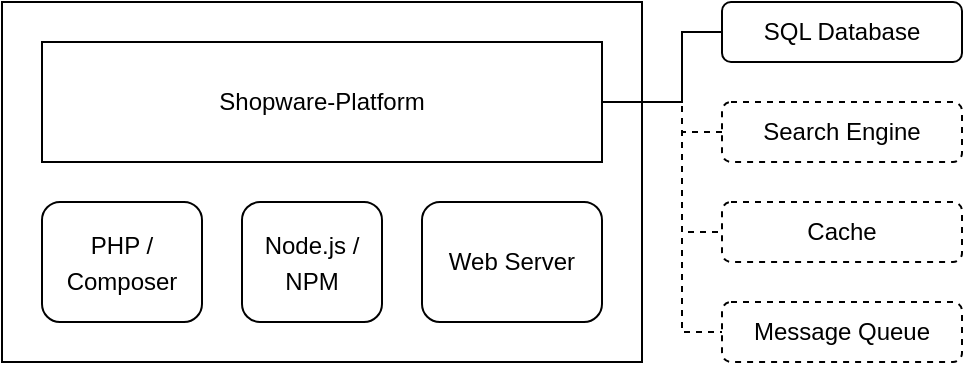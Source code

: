 <mxfile version="21.6.8" type="device">
  <diagram name="Page-1" id="yAjNQ9E4actKaoWwqaCw">
    <mxGraphModel dx="954" dy="589" grid="1" gridSize="10" guides="1" tooltips="1" connect="1" arrows="1" fold="1" page="1" pageScale="1" pageWidth="850" pageHeight="1100" math="0" shadow="0">
      <root>
        <mxCell id="0" />
        <mxCell id="1" parent="0" />
        <mxCell id="AI_7H1k_A0fMzw3C3uXc-13" value="" style="rounded=0;whiteSpace=wrap;html=1;fillColor=none;" parent="1" vertex="1">
          <mxGeometry x="40" y="20" width="320" height="180" as="geometry" />
        </mxCell>
        <mxCell id="AI_7H1k_A0fMzw3C3uXc-1" value="&lt;p style=&quot;line-height: 120%;&quot;&gt;&lt;/p&gt;&lt;div style=&quot;line-height: 150%;&quot;&gt;PHP /&lt;br&gt;&lt;/div&gt;&lt;div style=&quot;line-height: 150%;&quot;&gt;Composer&lt;br&gt;&lt;/div&gt;&lt;p style=&quot;line-height: 150%;&quot;&gt;&lt;/p&gt;" style="rounded=1;whiteSpace=wrap;html=1;" parent="1" vertex="1">
          <mxGeometry x="60" y="120" width="80" height="60" as="geometry" />
        </mxCell>
        <mxCell id="AI_7H1k_A0fMzw3C3uXc-2" value="SQL Database" style="rounded=1;whiteSpace=wrap;html=1;" parent="1" vertex="1">
          <mxGeometry x="400" y="20" width="120" height="30" as="geometry" />
        </mxCell>
        <mxCell id="AI_7H1k_A0fMzw3C3uXc-3" value="&lt;p style=&quot;line-height: 150%;&quot;&gt;Node.js /&lt;br&gt;NPM&lt;/p&gt;" style="rounded=1;whiteSpace=wrap;html=1;" parent="1" vertex="1">
          <mxGeometry x="160" y="120" width="70" height="60" as="geometry" />
        </mxCell>
        <mxCell id="AI_7H1k_A0fMzw3C3uXc-4" value="Web Server" style="rounded=1;whiteSpace=wrap;html=1;" parent="1" vertex="1">
          <mxGeometry x="250" y="120" width="90" height="60" as="geometry" />
        </mxCell>
        <mxCell id="AI_7H1k_A0fMzw3C3uXc-5" value="Search Engine" style="rounded=1;whiteSpace=wrap;html=1;fillStyle=auto;gradientColor=none;glass=0;shadow=0;dashed=1;" parent="1" vertex="1">
          <mxGeometry x="400" y="70" width="120" height="30" as="geometry" />
        </mxCell>
        <mxCell id="AI_7H1k_A0fMzw3C3uXc-6" value="Message Queue" style="rounded=1;whiteSpace=wrap;html=1;fillStyle=auto;gradientColor=none;glass=0;shadow=0;dashed=1;" parent="1" vertex="1">
          <mxGeometry x="400" y="170" width="120" height="30" as="geometry" />
        </mxCell>
        <mxCell id="WBA5FNvlO0xAGeJAdvBo-2" style="edgeStyle=orthogonalEdgeStyle;rounded=0;orthogonalLoop=1;jettySize=auto;html=1;exitX=1;exitY=0.5;exitDx=0;exitDy=0;entryX=0;entryY=0.5;entryDx=0;entryDy=0;endArrow=none;endFill=0;" parent="1" source="AI_7H1k_A0fMzw3C3uXc-7" target="AI_7H1k_A0fMzw3C3uXc-2" edge="1">
          <mxGeometry relative="1" as="geometry">
            <Array as="points">
              <mxPoint x="380" y="70" />
              <mxPoint x="380" y="35" />
            </Array>
          </mxGeometry>
        </mxCell>
        <mxCell id="WBA5FNvlO0xAGeJAdvBo-3" style="edgeStyle=orthogonalEdgeStyle;rounded=0;orthogonalLoop=1;jettySize=auto;html=1;exitX=1;exitY=0.5;exitDx=0;exitDy=0;entryX=0;entryY=0.5;entryDx=0;entryDy=0;dashed=1;endArrow=none;endFill=0;" parent="1" source="AI_7H1k_A0fMzw3C3uXc-7" target="AI_7H1k_A0fMzw3C3uXc-5" edge="1">
          <mxGeometry relative="1" as="geometry">
            <Array as="points">
              <mxPoint x="380" y="70" />
              <mxPoint x="380" y="85" />
            </Array>
          </mxGeometry>
        </mxCell>
        <mxCell id="WBA5FNvlO0xAGeJAdvBo-5" style="edgeStyle=orthogonalEdgeStyle;rounded=0;orthogonalLoop=1;jettySize=auto;html=1;exitX=1;exitY=0.5;exitDx=0;exitDy=0;entryX=0;entryY=0.5;entryDx=0;entryDy=0;dashed=1;endArrow=none;endFill=0;" parent="1" source="AI_7H1k_A0fMzw3C3uXc-7" target="AI_7H1k_A0fMzw3C3uXc-17" edge="1">
          <mxGeometry relative="1" as="geometry">
            <Array as="points">
              <mxPoint x="380" y="70" />
              <mxPoint x="380" y="135" />
            </Array>
          </mxGeometry>
        </mxCell>
        <mxCell id="WBA5FNvlO0xAGeJAdvBo-6" style="edgeStyle=orthogonalEdgeStyle;rounded=0;orthogonalLoop=1;jettySize=auto;html=1;exitX=1;exitY=0.5;exitDx=0;exitDy=0;entryX=0;entryY=0.5;entryDx=0;entryDy=0;endArrow=none;endFill=0;dashed=1;" parent="1" source="AI_7H1k_A0fMzw3C3uXc-7" target="AI_7H1k_A0fMzw3C3uXc-6" edge="1">
          <mxGeometry relative="1" as="geometry">
            <Array as="points">
              <mxPoint x="380" y="70" />
              <mxPoint x="380" y="185" />
            </Array>
          </mxGeometry>
        </mxCell>
        <mxCell id="AI_7H1k_A0fMzw3C3uXc-7" value="&lt;div&gt;Shopware-Platform&lt;/div&gt;" style="rounded=0;whiteSpace=wrap;html=1;shadow=0;strokeWidth=1;perimeterSpacing=0;" parent="1" vertex="1">
          <mxGeometry x="60" y="40" width="280" height="60" as="geometry" />
        </mxCell>
        <mxCell id="AI_7H1k_A0fMzw3C3uXc-17" value="Cache" style="rounded=1;whiteSpace=wrap;html=1;fillStyle=auto;gradientColor=none;glass=0;shadow=0;dashed=1;" parent="1" vertex="1">
          <mxGeometry x="400" y="120" width="120" height="30" as="geometry" />
        </mxCell>
      </root>
    </mxGraphModel>
  </diagram>
</mxfile>
